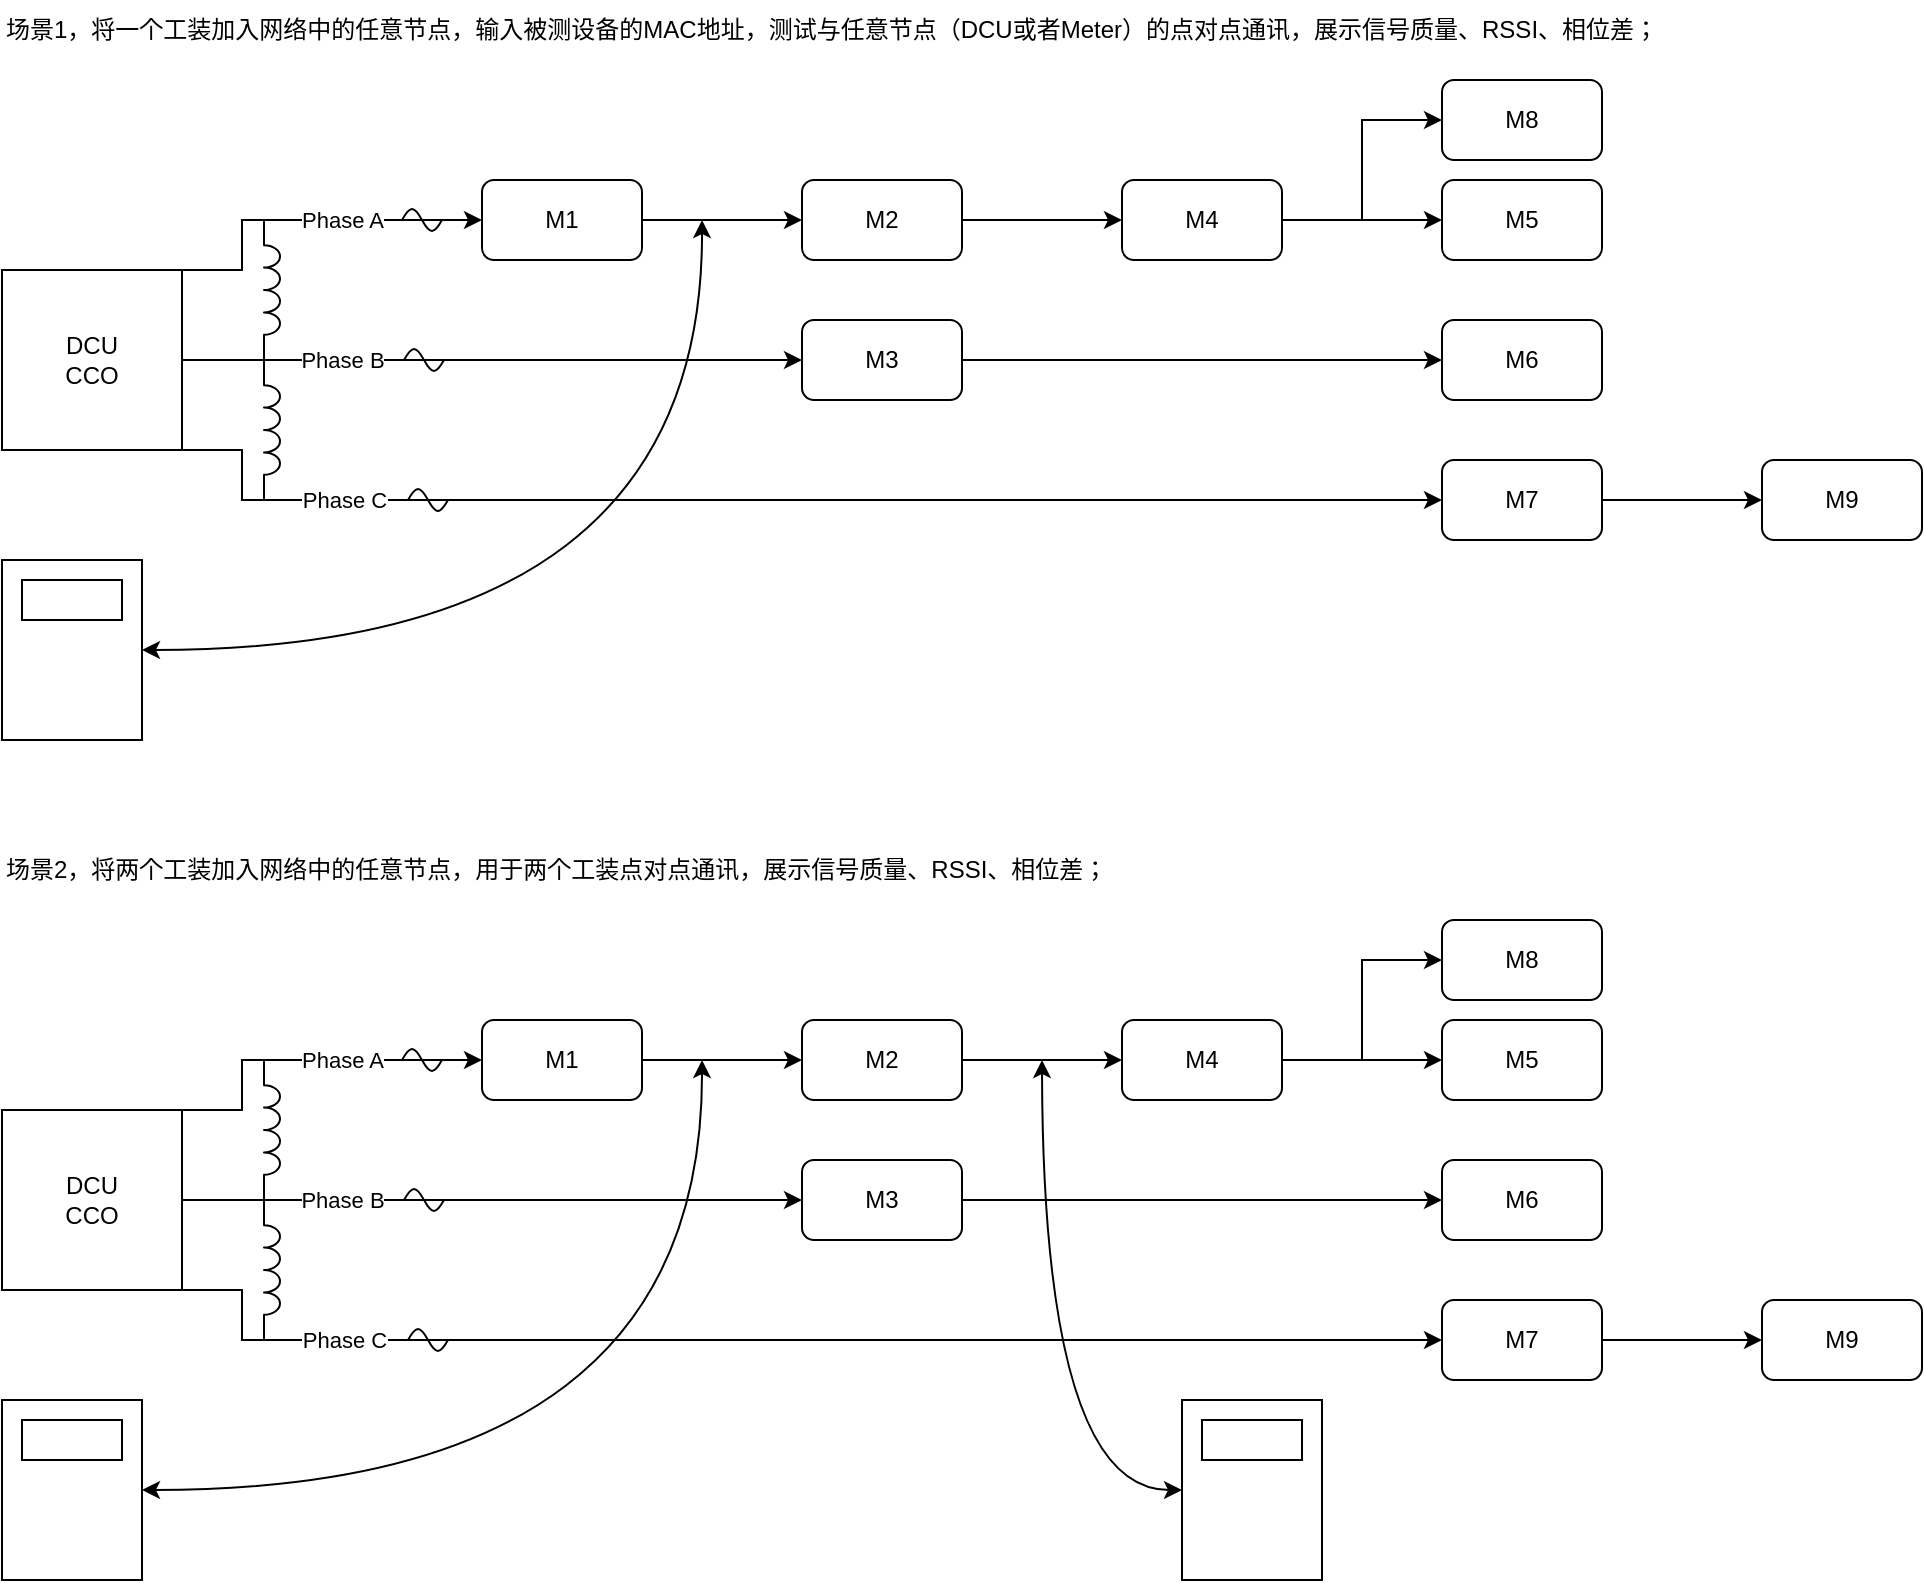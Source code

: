 <mxfile version="22.1.11" type="github">
  <diagram name="第 1 页" id="QpQyVFo1A47_6HvtVVbJ">
    <mxGraphModel dx="1195" dy="622" grid="1" gridSize="10" guides="1" tooltips="1" connect="1" arrows="1" fold="1" page="1" pageScale="1" pageWidth="1169" pageHeight="827" math="0" shadow="0">
      <root>
        <mxCell id="0" />
        <mxCell id="1" parent="0" />
        <mxCell id="-dsBgoclVnlu9vlvOYPK-17" style="edgeStyle=orthogonalEdgeStyle;rounded=0;orthogonalLoop=1;jettySize=auto;html=1;exitX=1;exitY=0;exitDx=0;exitDy=0;entryX=0;entryY=0.5;entryDx=0;entryDy=0;" edge="1" parent="1" source="-dsBgoclVnlu9vlvOYPK-1" target="-dsBgoclVnlu9vlvOYPK-5">
          <mxGeometry relative="1" as="geometry">
            <Array as="points">
              <mxPoint x="200" y="155" />
              <mxPoint x="200" y="130" />
            </Array>
          </mxGeometry>
        </mxCell>
        <mxCell id="-dsBgoclVnlu9vlvOYPK-20" value="Phase A" style="edgeLabel;html=1;align=center;verticalAlign=middle;resizable=0;points=[];" vertex="1" connectable="0" parent="-dsBgoclVnlu9vlvOYPK-17">
          <mxGeometry x="0.152" relative="1" as="geometry">
            <mxPoint x="4" as="offset" />
          </mxGeometry>
        </mxCell>
        <mxCell id="-dsBgoclVnlu9vlvOYPK-19" style="edgeStyle=orthogonalEdgeStyle;rounded=0;orthogonalLoop=1;jettySize=auto;html=1;exitX=1;exitY=1;exitDx=0;exitDy=0;entryX=0;entryY=0.5;entryDx=0;entryDy=0;" edge="1" parent="1" source="-dsBgoclVnlu9vlvOYPK-1" target="-dsBgoclVnlu9vlvOYPK-14">
          <mxGeometry relative="1" as="geometry">
            <Array as="points">
              <mxPoint x="200" y="245" />
              <mxPoint x="200" y="270" />
            </Array>
          </mxGeometry>
        </mxCell>
        <mxCell id="-dsBgoclVnlu9vlvOYPK-22" value="Phase C" style="edgeLabel;html=1;align=center;verticalAlign=middle;resizable=0;points=[];" vertex="1" connectable="0" parent="-dsBgoclVnlu9vlvOYPK-19">
          <mxGeometry x="-0.669" y="3" relative="1" as="geometry">
            <mxPoint x="-3" y="3" as="offset" />
          </mxGeometry>
        </mxCell>
        <mxCell id="-dsBgoclVnlu9vlvOYPK-1" value="DCU&lt;br&gt;CCO" style="whiteSpace=wrap;html=1;aspect=fixed;" vertex="1" parent="1">
          <mxGeometry x="80" y="155" width="90" height="90" as="geometry" />
        </mxCell>
        <mxCell id="-dsBgoclVnlu9vlvOYPK-23" style="edgeStyle=orthogonalEdgeStyle;rounded=0;orthogonalLoop=1;jettySize=auto;html=1;exitX=1;exitY=0.5;exitDx=0;exitDy=0;entryX=0;entryY=0.5;entryDx=0;entryDy=0;" edge="1" parent="1" source="-dsBgoclVnlu9vlvOYPK-5" target="-dsBgoclVnlu9vlvOYPK-6">
          <mxGeometry relative="1" as="geometry" />
        </mxCell>
        <mxCell id="-dsBgoclVnlu9vlvOYPK-5" value="M1" style="rounded=1;whiteSpace=wrap;html=1;" vertex="1" parent="1">
          <mxGeometry x="320" y="110" width="80" height="40" as="geometry" />
        </mxCell>
        <mxCell id="-dsBgoclVnlu9vlvOYPK-24" style="edgeStyle=orthogonalEdgeStyle;rounded=0;orthogonalLoop=1;jettySize=auto;html=1;exitX=1;exitY=0.5;exitDx=0;exitDy=0;entryX=0;entryY=0.5;entryDx=0;entryDy=0;" edge="1" parent="1" source="-dsBgoclVnlu9vlvOYPK-6" target="-dsBgoclVnlu9vlvOYPK-7">
          <mxGeometry relative="1" as="geometry" />
        </mxCell>
        <mxCell id="-dsBgoclVnlu9vlvOYPK-6" value="M2" style="rounded=1;whiteSpace=wrap;html=1;" vertex="1" parent="1">
          <mxGeometry x="480" y="110" width="80" height="40" as="geometry" />
        </mxCell>
        <mxCell id="-dsBgoclVnlu9vlvOYPK-25" style="edgeStyle=orthogonalEdgeStyle;rounded=0;orthogonalLoop=1;jettySize=auto;html=1;exitX=1;exitY=0.5;exitDx=0;exitDy=0;entryX=0;entryY=0.5;entryDx=0;entryDy=0;" edge="1" parent="1" source="-dsBgoclVnlu9vlvOYPK-7" target="-dsBgoclVnlu9vlvOYPK-8">
          <mxGeometry relative="1" as="geometry" />
        </mxCell>
        <mxCell id="-dsBgoclVnlu9vlvOYPK-30" style="edgeStyle=orthogonalEdgeStyle;rounded=0;orthogonalLoop=1;jettySize=auto;html=1;exitX=1;exitY=0.5;exitDx=0;exitDy=0;entryX=0;entryY=0.5;entryDx=0;entryDy=0;" edge="1" parent="1" source="-dsBgoclVnlu9vlvOYPK-7" target="-dsBgoclVnlu9vlvOYPK-9">
          <mxGeometry relative="1" as="geometry" />
        </mxCell>
        <mxCell id="-dsBgoclVnlu9vlvOYPK-7" value="M4" style="rounded=1;whiteSpace=wrap;html=1;" vertex="1" parent="1">
          <mxGeometry x="640" y="110" width="80" height="40" as="geometry" />
        </mxCell>
        <mxCell id="-dsBgoclVnlu9vlvOYPK-8" value="M5" style="rounded=1;whiteSpace=wrap;html=1;" vertex="1" parent="1">
          <mxGeometry x="800" y="110" width="80" height="40" as="geometry" />
        </mxCell>
        <mxCell id="-dsBgoclVnlu9vlvOYPK-9" value="M8" style="rounded=1;whiteSpace=wrap;html=1;" vertex="1" parent="1">
          <mxGeometry x="800" y="60" width="80" height="40" as="geometry" />
        </mxCell>
        <mxCell id="-dsBgoclVnlu9vlvOYPK-27" style="edgeStyle=orthogonalEdgeStyle;rounded=0;orthogonalLoop=1;jettySize=auto;html=1;exitX=1;exitY=0.5;exitDx=0;exitDy=0;entryX=0;entryY=0.5;entryDx=0;entryDy=0;" edge="1" parent="1" source="-dsBgoclVnlu9vlvOYPK-11" target="-dsBgoclVnlu9vlvOYPK-13">
          <mxGeometry relative="1" as="geometry" />
        </mxCell>
        <mxCell id="-dsBgoclVnlu9vlvOYPK-11" value="M3" style="rounded=1;whiteSpace=wrap;html=1;" vertex="1" parent="1">
          <mxGeometry x="480" y="180" width="80" height="40" as="geometry" />
        </mxCell>
        <mxCell id="-dsBgoclVnlu9vlvOYPK-13" value="M6" style="rounded=1;whiteSpace=wrap;html=1;" vertex="1" parent="1">
          <mxGeometry x="800" y="180" width="80" height="40" as="geometry" />
        </mxCell>
        <mxCell id="-dsBgoclVnlu9vlvOYPK-32" style="edgeStyle=orthogonalEdgeStyle;rounded=0;orthogonalLoop=1;jettySize=auto;html=1;exitX=1;exitY=0.5;exitDx=0;exitDy=0;entryX=0;entryY=0.5;entryDx=0;entryDy=0;" edge="1" parent="1" source="-dsBgoclVnlu9vlvOYPK-14" target="-dsBgoclVnlu9vlvOYPK-31">
          <mxGeometry relative="1" as="geometry" />
        </mxCell>
        <mxCell id="-dsBgoclVnlu9vlvOYPK-14" value="M7" style="rounded=1;whiteSpace=wrap;html=1;" vertex="1" parent="1">
          <mxGeometry x="800" y="250" width="80" height="40" as="geometry" />
        </mxCell>
        <mxCell id="-dsBgoclVnlu9vlvOYPK-18" style="edgeStyle=orthogonalEdgeStyle;rounded=0;orthogonalLoop=1;jettySize=auto;html=1;exitX=1;exitY=0.5;exitDx=0;exitDy=0;entryX=0;entryY=0.5;entryDx=0;entryDy=0;" edge="1" parent="1" source="-dsBgoclVnlu9vlvOYPK-1" target="-dsBgoclVnlu9vlvOYPK-11">
          <mxGeometry relative="1" as="geometry" />
        </mxCell>
        <mxCell id="-dsBgoclVnlu9vlvOYPK-21" value="Phase B" style="edgeLabel;html=1;align=center;verticalAlign=middle;resizable=0;points=[];" vertex="1" connectable="0" parent="-dsBgoclVnlu9vlvOYPK-18">
          <mxGeometry x="-0.29" y="-1" relative="1" as="geometry">
            <mxPoint x="-30" y="-1" as="offset" />
          </mxGeometry>
        </mxCell>
        <mxCell id="-dsBgoclVnlu9vlvOYPK-28" value="" style="pointerEvents=1;verticalLabelPosition=bottom;shadow=0;dashed=0;align=center;html=1;verticalAlign=top;shape=mxgraph.electrical.inductors.inductor_3;rotation=90;" vertex="1" parent="1">
          <mxGeometry x="180" y="161" width="70" height="8" as="geometry" />
        </mxCell>
        <mxCell id="-dsBgoclVnlu9vlvOYPK-29" value="" style="pointerEvents=1;verticalLabelPosition=bottom;shadow=0;dashed=0;align=center;html=1;verticalAlign=top;shape=mxgraph.electrical.inductors.inductor_3;rotation=90;" vertex="1" parent="1">
          <mxGeometry x="180" y="231" width="70" height="8" as="geometry" />
        </mxCell>
        <mxCell id="-dsBgoclVnlu9vlvOYPK-31" value="M9" style="rounded=1;whiteSpace=wrap;html=1;" vertex="1" parent="1">
          <mxGeometry x="960" y="250" width="80" height="40" as="geometry" />
        </mxCell>
        <mxCell id="-dsBgoclVnlu9vlvOYPK-33" value="" style="pointerEvents=1;verticalLabelPosition=bottom;shadow=0;dashed=0;align=center;html=1;verticalAlign=top;shape=mxgraph.electrical.waveforms.sine_wave;" vertex="1" parent="1">
          <mxGeometry x="280" y="122.64" width="20" height="14.71" as="geometry" />
        </mxCell>
        <mxCell id="-dsBgoclVnlu9vlvOYPK-34" value="" style="pointerEvents=1;verticalLabelPosition=bottom;shadow=0;dashed=0;align=center;html=1;verticalAlign=top;shape=mxgraph.electrical.waveforms.sine_wave;" vertex="1" parent="1">
          <mxGeometry x="283" y="262.65" width="20" height="14.71" as="geometry" />
        </mxCell>
        <mxCell id="-dsBgoclVnlu9vlvOYPK-42" value="" style="pointerEvents=1;verticalLabelPosition=bottom;shadow=0;dashed=0;align=center;html=1;verticalAlign=top;shape=mxgraph.electrical.waveforms.sine_wave;" vertex="1" parent="1">
          <mxGeometry x="281" y="192.65" width="20" height="14.71" as="geometry" />
        </mxCell>
        <mxCell id="-dsBgoclVnlu9vlvOYPK-45" value="" style="group;rounded=0;" vertex="1" connectable="0" parent="1">
          <mxGeometry x="80" y="300" width="70" height="90" as="geometry" />
        </mxCell>
        <mxCell id="-dsBgoclVnlu9vlvOYPK-50" style="edgeStyle=orthogonalEdgeStyle;rounded=0;orthogonalLoop=1;jettySize=auto;html=1;exitX=1;exitY=0.5;exitDx=0;exitDy=0;strokeWidth=1;fillColor=#e1d5e7;strokeColor=default;startArrow=classic;startFill=1;endArrow=classic;endFill=1;curved=1;" edge="1" parent="-dsBgoclVnlu9vlvOYPK-45" source="-dsBgoclVnlu9vlvOYPK-43">
          <mxGeometry relative="1" as="geometry">
            <mxPoint x="350" y="-170" as="targetPoint" />
          </mxGeometry>
        </mxCell>
        <mxCell id="-dsBgoclVnlu9vlvOYPK-43" value="" style="rounded=0;whiteSpace=wrap;html=1;" vertex="1" parent="-dsBgoclVnlu9vlvOYPK-45">
          <mxGeometry width="70" height="90" as="geometry" />
        </mxCell>
        <mxCell id="-dsBgoclVnlu9vlvOYPK-44" value="" style="rounded=0;whiteSpace=wrap;html=1;" vertex="1" parent="-dsBgoclVnlu9vlvOYPK-45">
          <mxGeometry x="10" y="10" width="50" height="20" as="geometry" />
        </mxCell>
        <mxCell id="-dsBgoclVnlu9vlvOYPK-52" value="场景1，将一个工装加入网络中的任意节点，输入被测设备的MAC地址，测试与任意节点（DCU或者Meter）的点对点通讯，展示信号质量、RSSI、相位差；&lt;br&gt;" style="text;strokeColor=none;align=left;fillColor=none;html=1;verticalAlign=middle;whiteSpace=wrap;rounded=0;" vertex="1" parent="1">
          <mxGeometry x="80" y="20" width="960" height="30" as="geometry" />
        </mxCell>
        <mxCell id="-dsBgoclVnlu9vlvOYPK-53" style="edgeStyle=orthogonalEdgeStyle;rounded=0;orthogonalLoop=1;jettySize=auto;html=1;exitX=1;exitY=0;exitDx=0;exitDy=0;entryX=0;entryY=0.5;entryDx=0;entryDy=0;" edge="1" parent="1" source="-dsBgoclVnlu9vlvOYPK-57" target="-dsBgoclVnlu9vlvOYPK-59">
          <mxGeometry relative="1" as="geometry">
            <Array as="points">
              <mxPoint x="200" y="575" />
              <mxPoint x="200" y="550" />
            </Array>
          </mxGeometry>
        </mxCell>
        <mxCell id="-dsBgoclVnlu9vlvOYPK-54" value="Phase A" style="edgeLabel;html=1;align=center;verticalAlign=middle;resizable=0;points=[];" vertex="1" connectable="0" parent="-dsBgoclVnlu9vlvOYPK-53">
          <mxGeometry x="0.152" relative="1" as="geometry">
            <mxPoint x="4" as="offset" />
          </mxGeometry>
        </mxCell>
        <mxCell id="-dsBgoclVnlu9vlvOYPK-55" style="edgeStyle=orthogonalEdgeStyle;rounded=0;orthogonalLoop=1;jettySize=auto;html=1;exitX=1;exitY=1;exitDx=0;exitDy=0;entryX=0;entryY=0.5;entryDx=0;entryDy=0;" edge="1" parent="1" source="-dsBgoclVnlu9vlvOYPK-57" target="-dsBgoclVnlu9vlvOYPK-71">
          <mxGeometry relative="1" as="geometry">
            <Array as="points">
              <mxPoint x="200" y="665" />
              <mxPoint x="200" y="690" />
            </Array>
          </mxGeometry>
        </mxCell>
        <mxCell id="-dsBgoclVnlu9vlvOYPK-56" value="Phase C" style="edgeLabel;html=1;align=center;verticalAlign=middle;resizable=0;points=[];" vertex="1" connectable="0" parent="-dsBgoclVnlu9vlvOYPK-55">
          <mxGeometry x="-0.669" y="3" relative="1" as="geometry">
            <mxPoint x="-3" y="3" as="offset" />
          </mxGeometry>
        </mxCell>
        <mxCell id="-dsBgoclVnlu9vlvOYPK-57" value="DCU&lt;br&gt;CCO" style="whiteSpace=wrap;html=1;aspect=fixed;" vertex="1" parent="1">
          <mxGeometry x="80" y="575" width="90" height="90" as="geometry" />
        </mxCell>
        <mxCell id="-dsBgoclVnlu9vlvOYPK-58" style="edgeStyle=orthogonalEdgeStyle;rounded=0;orthogonalLoop=1;jettySize=auto;html=1;exitX=1;exitY=0.5;exitDx=0;exitDy=0;entryX=0;entryY=0.5;entryDx=0;entryDy=0;" edge="1" parent="1" source="-dsBgoclVnlu9vlvOYPK-59" target="-dsBgoclVnlu9vlvOYPK-61">
          <mxGeometry relative="1" as="geometry" />
        </mxCell>
        <mxCell id="-dsBgoclVnlu9vlvOYPK-59" value="M1" style="rounded=1;whiteSpace=wrap;html=1;" vertex="1" parent="1">
          <mxGeometry x="320" y="530" width="80" height="40" as="geometry" />
        </mxCell>
        <mxCell id="-dsBgoclVnlu9vlvOYPK-60" style="edgeStyle=orthogonalEdgeStyle;rounded=0;orthogonalLoop=1;jettySize=auto;html=1;exitX=1;exitY=0.5;exitDx=0;exitDy=0;entryX=0;entryY=0.5;entryDx=0;entryDy=0;" edge="1" parent="1" source="-dsBgoclVnlu9vlvOYPK-61" target="-dsBgoclVnlu9vlvOYPK-64">
          <mxGeometry relative="1" as="geometry" />
        </mxCell>
        <mxCell id="-dsBgoclVnlu9vlvOYPK-61" value="M2" style="rounded=1;whiteSpace=wrap;html=1;" vertex="1" parent="1">
          <mxGeometry x="480" y="530" width="80" height="40" as="geometry" />
        </mxCell>
        <mxCell id="-dsBgoclVnlu9vlvOYPK-62" style="edgeStyle=orthogonalEdgeStyle;rounded=0;orthogonalLoop=1;jettySize=auto;html=1;exitX=1;exitY=0.5;exitDx=0;exitDy=0;entryX=0;entryY=0.5;entryDx=0;entryDy=0;" edge="1" parent="1" source="-dsBgoclVnlu9vlvOYPK-64" target="-dsBgoclVnlu9vlvOYPK-65">
          <mxGeometry relative="1" as="geometry" />
        </mxCell>
        <mxCell id="-dsBgoclVnlu9vlvOYPK-63" style="edgeStyle=orthogonalEdgeStyle;rounded=0;orthogonalLoop=1;jettySize=auto;html=1;exitX=1;exitY=0.5;exitDx=0;exitDy=0;entryX=0;entryY=0.5;entryDx=0;entryDy=0;" edge="1" parent="1" source="-dsBgoclVnlu9vlvOYPK-64" target="-dsBgoclVnlu9vlvOYPK-66">
          <mxGeometry relative="1" as="geometry" />
        </mxCell>
        <mxCell id="-dsBgoclVnlu9vlvOYPK-64" value="M4" style="rounded=1;whiteSpace=wrap;html=1;" vertex="1" parent="1">
          <mxGeometry x="640" y="530" width="80" height="40" as="geometry" />
        </mxCell>
        <mxCell id="-dsBgoclVnlu9vlvOYPK-65" value="M5" style="rounded=1;whiteSpace=wrap;html=1;" vertex="1" parent="1">
          <mxGeometry x="800" y="530" width="80" height="40" as="geometry" />
        </mxCell>
        <mxCell id="-dsBgoclVnlu9vlvOYPK-66" value="M8" style="rounded=1;whiteSpace=wrap;html=1;" vertex="1" parent="1">
          <mxGeometry x="800" y="480" width="80" height="40" as="geometry" />
        </mxCell>
        <mxCell id="-dsBgoclVnlu9vlvOYPK-67" style="edgeStyle=orthogonalEdgeStyle;rounded=0;orthogonalLoop=1;jettySize=auto;html=1;exitX=1;exitY=0.5;exitDx=0;exitDy=0;entryX=0;entryY=0.5;entryDx=0;entryDy=0;" edge="1" parent="1" source="-dsBgoclVnlu9vlvOYPK-68" target="-dsBgoclVnlu9vlvOYPK-69">
          <mxGeometry relative="1" as="geometry" />
        </mxCell>
        <mxCell id="-dsBgoclVnlu9vlvOYPK-68" value="M3" style="rounded=1;whiteSpace=wrap;html=1;" vertex="1" parent="1">
          <mxGeometry x="480" y="600" width="80" height="40" as="geometry" />
        </mxCell>
        <mxCell id="-dsBgoclVnlu9vlvOYPK-69" value="M6" style="rounded=1;whiteSpace=wrap;html=1;" vertex="1" parent="1">
          <mxGeometry x="800" y="600" width="80" height="40" as="geometry" />
        </mxCell>
        <mxCell id="-dsBgoclVnlu9vlvOYPK-70" style="edgeStyle=orthogonalEdgeStyle;rounded=0;orthogonalLoop=1;jettySize=auto;html=1;exitX=1;exitY=0.5;exitDx=0;exitDy=0;entryX=0;entryY=0.5;entryDx=0;entryDy=0;" edge="1" parent="1" source="-dsBgoclVnlu9vlvOYPK-71" target="-dsBgoclVnlu9vlvOYPK-76">
          <mxGeometry relative="1" as="geometry" />
        </mxCell>
        <mxCell id="-dsBgoclVnlu9vlvOYPK-71" value="M7" style="rounded=1;whiteSpace=wrap;html=1;" vertex="1" parent="1">
          <mxGeometry x="800" y="670" width="80" height="40" as="geometry" />
        </mxCell>
        <mxCell id="-dsBgoclVnlu9vlvOYPK-72" style="edgeStyle=orthogonalEdgeStyle;rounded=0;orthogonalLoop=1;jettySize=auto;html=1;exitX=1;exitY=0.5;exitDx=0;exitDy=0;entryX=0;entryY=0.5;entryDx=0;entryDy=0;" edge="1" parent="1" source="-dsBgoclVnlu9vlvOYPK-57" target="-dsBgoclVnlu9vlvOYPK-68">
          <mxGeometry relative="1" as="geometry" />
        </mxCell>
        <mxCell id="-dsBgoclVnlu9vlvOYPK-73" value="Phase B" style="edgeLabel;html=1;align=center;verticalAlign=middle;resizable=0;points=[];" vertex="1" connectable="0" parent="-dsBgoclVnlu9vlvOYPK-72">
          <mxGeometry x="-0.29" y="-1" relative="1" as="geometry">
            <mxPoint x="-30" y="-1" as="offset" />
          </mxGeometry>
        </mxCell>
        <mxCell id="-dsBgoclVnlu9vlvOYPK-74" value="" style="pointerEvents=1;verticalLabelPosition=bottom;shadow=0;dashed=0;align=center;html=1;verticalAlign=top;shape=mxgraph.electrical.inductors.inductor_3;rotation=90;" vertex="1" parent="1">
          <mxGeometry x="180" y="581" width="70" height="8" as="geometry" />
        </mxCell>
        <mxCell id="-dsBgoclVnlu9vlvOYPK-75" value="" style="pointerEvents=1;verticalLabelPosition=bottom;shadow=0;dashed=0;align=center;html=1;verticalAlign=top;shape=mxgraph.electrical.inductors.inductor_3;rotation=90;" vertex="1" parent="1">
          <mxGeometry x="180" y="651" width="70" height="8" as="geometry" />
        </mxCell>
        <mxCell id="-dsBgoclVnlu9vlvOYPK-76" value="M9" style="rounded=1;whiteSpace=wrap;html=1;" vertex="1" parent="1">
          <mxGeometry x="960" y="670" width="80" height="40" as="geometry" />
        </mxCell>
        <mxCell id="-dsBgoclVnlu9vlvOYPK-77" value="" style="pointerEvents=1;verticalLabelPosition=bottom;shadow=0;dashed=0;align=center;html=1;verticalAlign=top;shape=mxgraph.electrical.waveforms.sine_wave;" vertex="1" parent="1">
          <mxGeometry x="280" y="542.64" width="20" height="14.71" as="geometry" />
        </mxCell>
        <mxCell id="-dsBgoclVnlu9vlvOYPK-78" value="" style="pointerEvents=1;verticalLabelPosition=bottom;shadow=0;dashed=0;align=center;html=1;verticalAlign=top;shape=mxgraph.electrical.waveforms.sine_wave;" vertex="1" parent="1">
          <mxGeometry x="283" y="682.65" width="20" height="14.71" as="geometry" />
        </mxCell>
        <mxCell id="-dsBgoclVnlu9vlvOYPK-79" value="" style="pointerEvents=1;verticalLabelPosition=bottom;shadow=0;dashed=0;align=center;html=1;verticalAlign=top;shape=mxgraph.electrical.waveforms.sine_wave;" vertex="1" parent="1">
          <mxGeometry x="281" y="612.65" width="20" height="14.71" as="geometry" />
        </mxCell>
        <mxCell id="-dsBgoclVnlu9vlvOYPK-80" value="" style="group;rounded=0;" vertex="1" connectable="0" parent="1">
          <mxGeometry x="80" y="720" width="70" height="90" as="geometry" />
        </mxCell>
        <mxCell id="-dsBgoclVnlu9vlvOYPK-81" style="edgeStyle=orthogonalEdgeStyle;rounded=0;orthogonalLoop=1;jettySize=auto;html=1;exitX=1;exitY=0.5;exitDx=0;exitDy=0;strokeWidth=1;fillColor=#e1d5e7;strokeColor=default;startArrow=classic;startFill=1;endArrow=classic;endFill=1;curved=1;" edge="1" parent="-dsBgoclVnlu9vlvOYPK-80" source="-dsBgoclVnlu9vlvOYPK-82">
          <mxGeometry relative="1" as="geometry">
            <mxPoint x="350" y="-170" as="targetPoint" />
          </mxGeometry>
        </mxCell>
        <mxCell id="-dsBgoclVnlu9vlvOYPK-82" value="" style="rounded=0;whiteSpace=wrap;html=1;" vertex="1" parent="-dsBgoclVnlu9vlvOYPK-80">
          <mxGeometry width="70" height="90" as="geometry" />
        </mxCell>
        <mxCell id="-dsBgoclVnlu9vlvOYPK-83" value="" style="rounded=0;whiteSpace=wrap;html=1;" vertex="1" parent="-dsBgoclVnlu9vlvOYPK-80">
          <mxGeometry x="10" y="10" width="50" height="20" as="geometry" />
        </mxCell>
        <mxCell id="-dsBgoclVnlu9vlvOYPK-84" value="场景2，将两个工装加入网络中的任意节点，用于两个工装点对点通讯，展示信号质量、RSSI、相位差；" style="text;strokeColor=none;align=left;fillColor=none;html=1;verticalAlign=middle;whiteSpace=wrap;rounded=0;" vertex="1" parent="1">
          <mxGeometry x="80" y="440" width="800" height="30" as="geometry" />
        </mxCell>
        <mxCell id="-dsBgoclVnlu9vlvOYPK-85" value="" style="group;rounded=0;" vertex="1" connectable="0" parent="1">
          <mxGeometry x="670" y="720" width="70" height="90" as="geometry" />
        </mxCell>
        <mxCell id="-dsBgoclVnlu9vlvOYPK-89" style="edgeStyle=orthogonalEdgeStyle;rounded=0;orthogonalLoop=1;jettySize=auto;html=1;exitX=0;exitY=0.5;exitDx=0;exitDy=0;startArrow=classic;startFill=1;endArrow=classic;endFill=1;curved=1;" edge="1" parent="-dsBgoclVnlu9vlvOYPK-85" source="-dsBgoclVnlu9vlvOYPK-87">
          <mxGeometry relative="1" as="geometry">
            <mxPoint x="-70" y="-170" as="targetPoint" />
          </mxGeometry>
        </mxCell>
        <mxCell id="-dsBgoclVnlu9vlvOYPK-87" value="" style="rounded=0;whiteSpace=wrap;html=1;" vertex="1" parent="-dsBgoclVnlu9vlvOYPK-85">
          <mxGeometry width="70" height="90" as="geometry" />
        </mxCell>
        <mxCell id="-dsBgoclVnlu9vlvOYPK-88" value="" style="rounded=0;whiteSpace=wrap;html=1;" vertex="1" parent="-dsBgoclVnlu9vlvOYPK-85">
          <mxGeometry x="10" y="10" width="50" height="20" as="geometry" />
        </mxCell>
      </root>
    </mxGraphModel>
  </diagram>
</mxfile>

